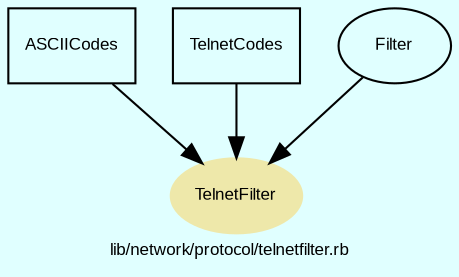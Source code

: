digraph TopLevel {
    compound = true
    bgcolor = lightcyan1
    fontname = Arial
    fontsize = 8
    label = "lib/network/protocol/telnetfilter.rb"
    node [
        fontname = Arial,
        fontsize = 8,
        color = black
    ]

    TelnetFilter [
        fontcolor = black,
        URL = "classes/TelnetFilter.html",
        shape = ellipse,
        color = palegoldenrod,
        style = filled,
        label = "TelnetFilter"
    ]

    ASCIICodes [
        URL = "classes/ASCIICodes.html",
        shape = box,
        label = "ASCIICodes"
    ]

    ASCIICodes -> TelnetFilter [

    ]

    TelnetCodes [
        URL = "classes/TelnetCodes.html",
        shape = box,
        label = "TelnetCodes"
    ]

    TelnetCodes -> TelnetFilter [

    ]

    Filter [
        URL = "classes/Filter.html",
        label = "Filter"
    ]

    Filter -> TelnetFilter [

    ]

}

